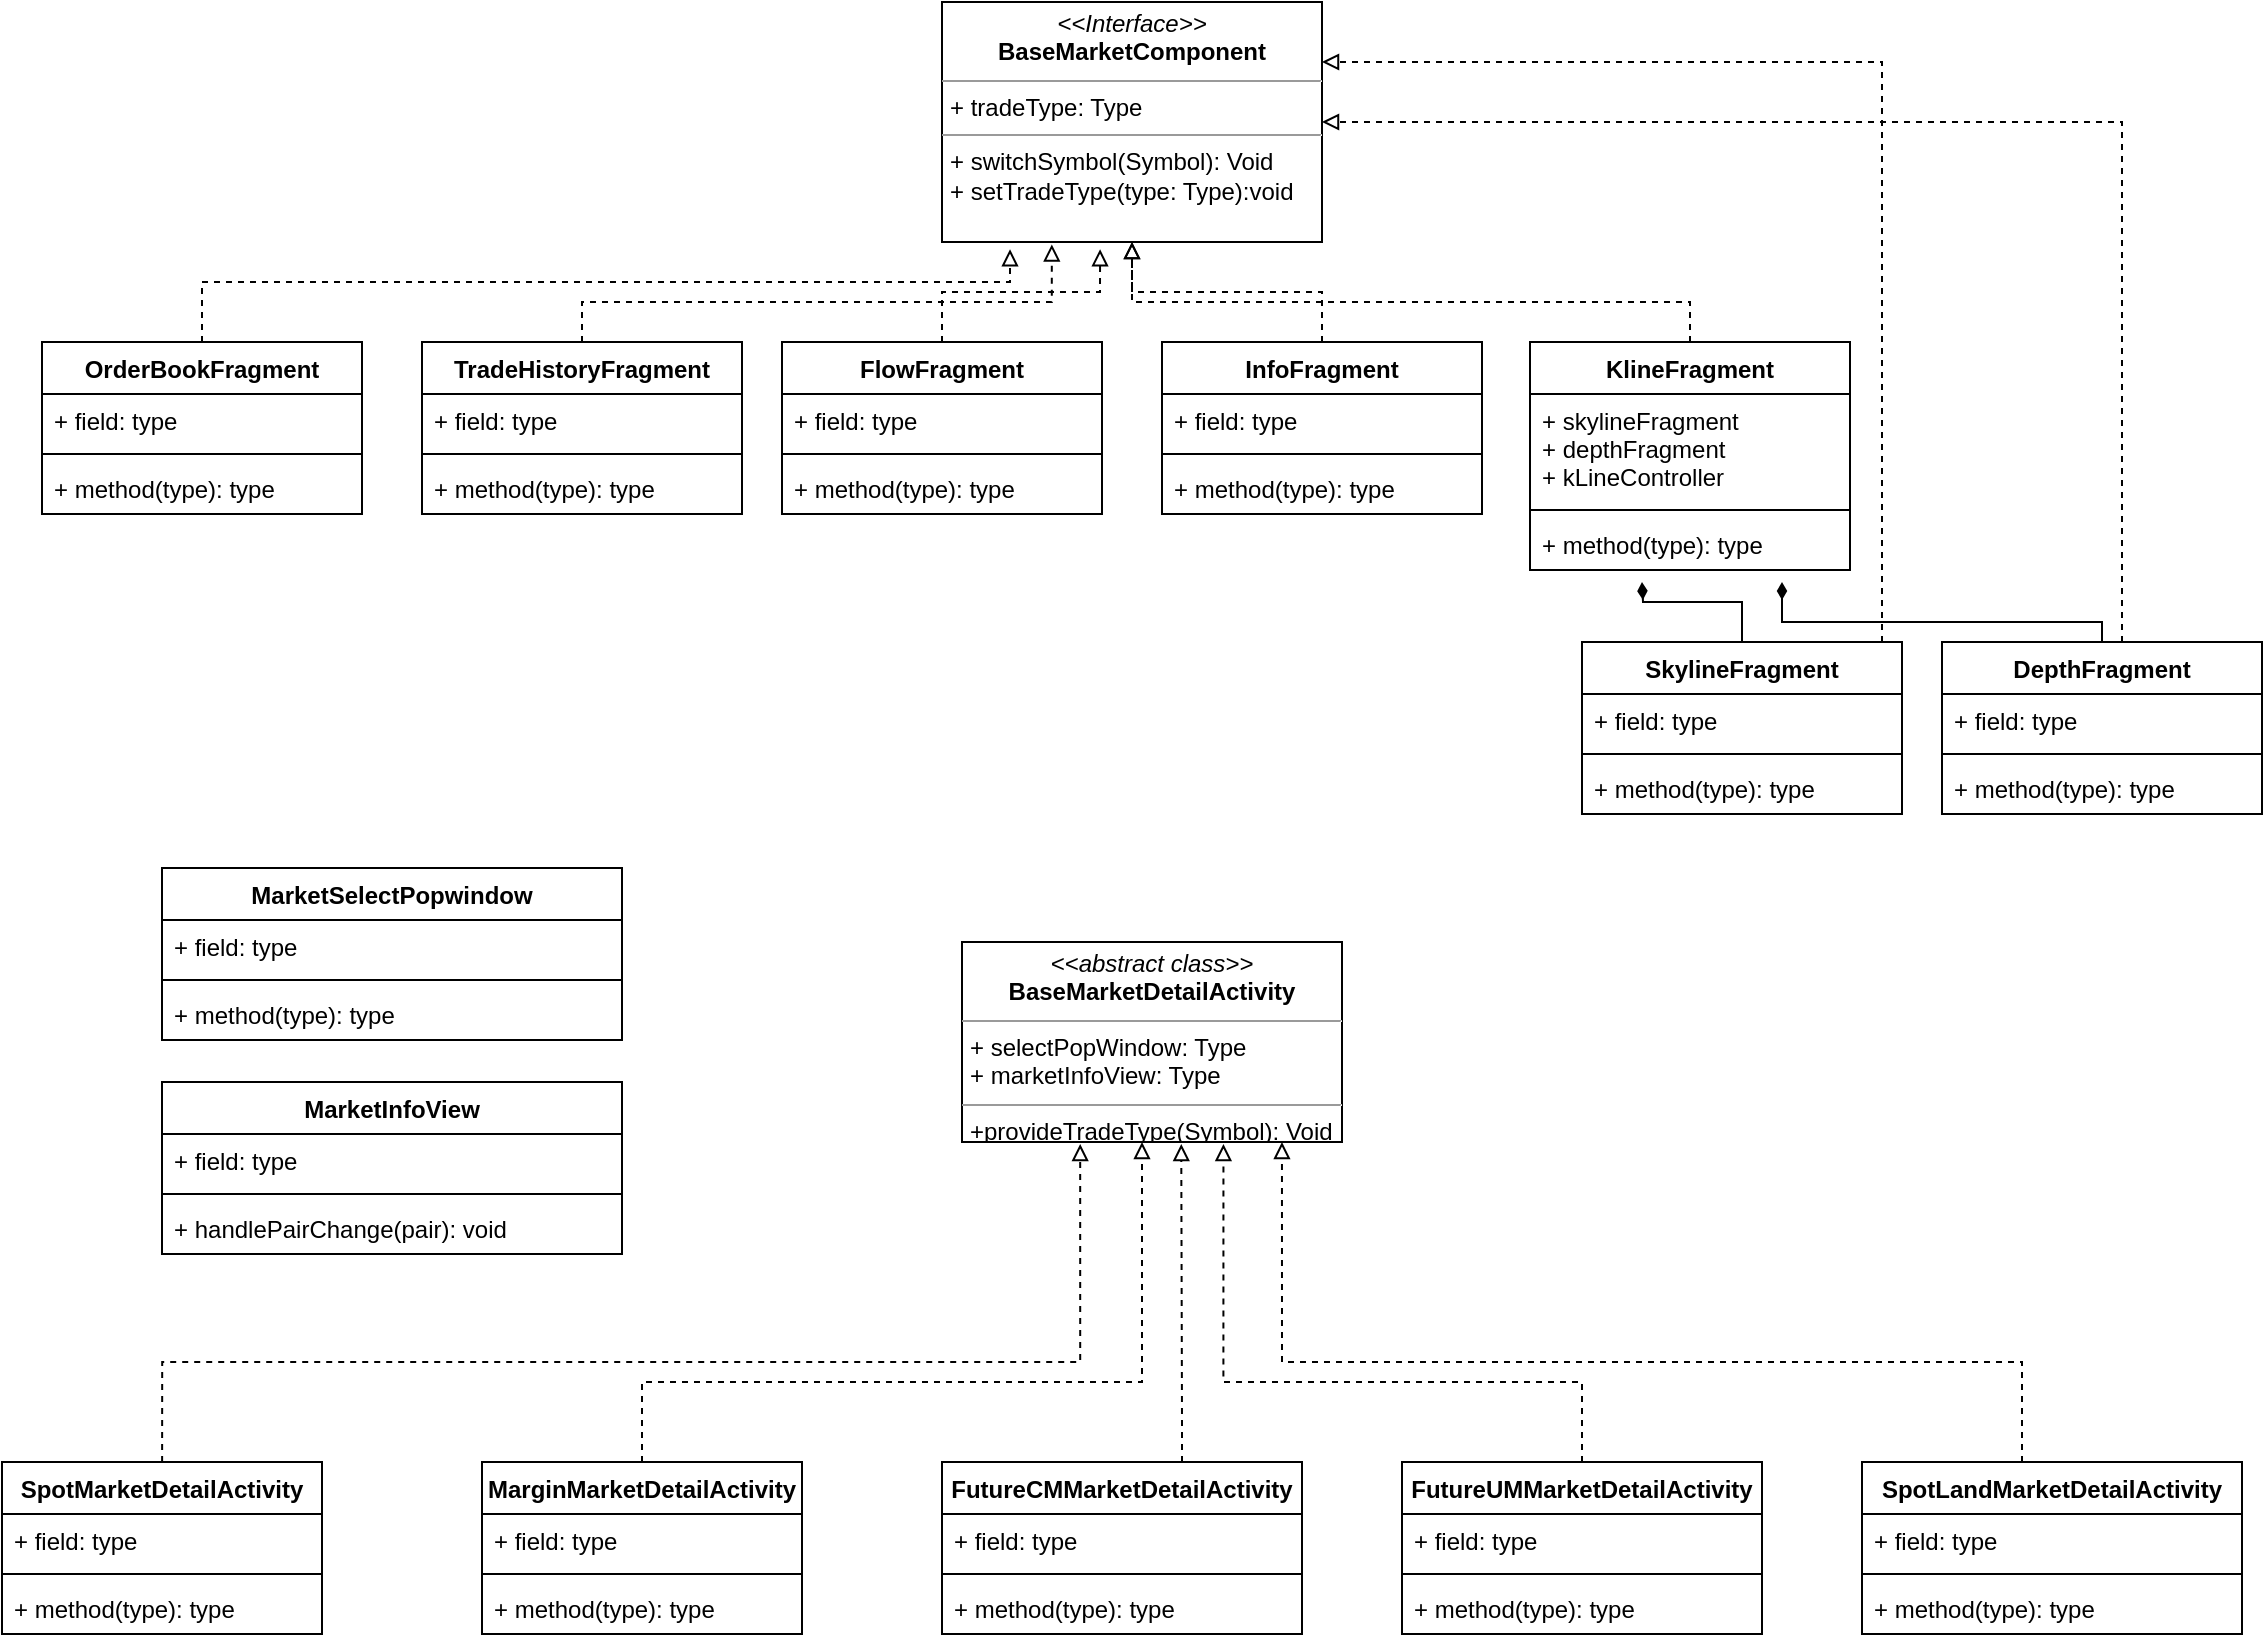 <mxfile version="14.6.6" type="github">
  <diagram id="C5RBs43oDa-KdzZeNtuy" name="Page-1">
    <mxGraphModel dx="2151" dy="879" grid="1" gridSize="10" guides="1" tooltips="1" connect="1" arrows="1" fold="1" page="1" pageScale="1" pageWidth="827" pageHeight="1169" math="0" shadow="0">
      <root>
        <mxCell id="WIyWlLk6GJQsqaUBKTNV-0" />
        <mxCell id="WIyWlLk6GJQsqaUBKTNV-1" parent="WIyWlLk6GJQsqaUBKTNV-0" />
        <mxCell id="ky48G_2lpGq2yE_ITVhJ-1" value="&lt;p style=&quot;margin: 0px ; margin-top: 4px ; text-align: center&quot;&gt;&lt;i&gt;&amp;lt;&amp;lt;Interface&amp;gt;&amp;gt;&lt;/i&gt;&lt;br&gt;&lt;b&gt;BaseMarketComponent&lt;/b&gt;&lt;br&gt;&lt;/p&gt;&lt;hr size=&quot;1&quot;&gt;&lt;p style=&quot;margin: 0px ; margin-left: 4px&quot;&gt;+ tradeType: Type&lt;br&gt;&lt;/p&gt;&lt;hr size=&quot;1&quot;&gt;&lt;p style=&quot;margin: 0px ; margin-left: 4px&quot;&gt;+ switchSymbol(Symbol): Void&lt;/p&gt;&lt;p style=&quot;margin: 0px ; margin-left: 4px&quot;&gt;+ setTradeType(type: Type):void&lt;/p&gt;" style="verticalAlign=top;align=left;overflow=fill;fontSize=12;fontFamily=Helvetica;html=1;" vertex="1" parent="WIyWlLk6GJQsqaUBKTNV-1">
          <mxGeometry x="120" y="530" width="190" height="120" as="geometry" />
        </mxCell>
        <mxCell id="ky48G_2lpGq2yE_ITVhJ-33" style="edgeStyle=orthogonalEdgeStyle;rounded=0;orthogonalLoop=1;jettySize=auto;html=1;entryX=0.416;entryY=1.03;entryDx=0;entryDy=0;entryPerimeter=0;dashed=1;endArrow=block;endFill=0;" edge="1" parent="WIyWlLk6GJQsqaUBKTNV-1" source="ky48G_2lpGq2yE_ITVhJ-3" target="ky48G_2lpGq2yE_ITVhJ-1">
          <mxGeometry relative="1" as="geometry" />
        </mxCell>
        <mxCell id="ky48G_2lpGq2yE_ITVhJ-3" value="FlowFragment" style="swimlane;fontStyle=1;align=center;verticalAlign=top;childLayout=stackLayout;horizontal=1;startSize=26;horizontalStack=0;resizeParent=1;resizeParentMax=0;resizeLast=0;collapsible=1;marginBottom=0;" vertex="1" parent="WIyWlLk6GJQsqaUBKTNV-1">
          <mxGeometry x="40" y="700" width="160" height="86" as="geometry" />
        </mxCell>
        <mxCell id="ky48G_2lpGq2yE_ITVhJ-4" value="+ field: type" style="text;strokeColor=none;fillColor=none;align=left;verticalAlign=top;spacingLeft=4;spacingRight=4;overflow=hidden;rotatable=0;points=[[0,0.5],[1,0.5]];portConstraint=eastwest;" vertex="1" parent="ky48G_2lpGq2yE_ITVhJ-3">
          <mxGeometry y="26" width="160" height="26" as="geometry" />
        </mxCell>
        <mxCell id="ky48G_2lpGq2yE_ITVhJ-5" value="" style="line;strokeWidth=1;fillColor=none;align=left;verticalAlign=middle;spacingTop=-1;spacingLeft=3;spacingRight=3;rotatable=0;labelPosition=right;points=[];portConstraint=eastwest;" vertex="1" parent="ky48G_2lpGq2yE_ITVhJ-3">
          <mxGeometry y="52" width="160" height="8" as="geometry" />
        </mxCell>
        <mxCell id="ky48G_2lpGq2yE_ITVhJ-6" value="+ method(type): type" style="text;strokeColor=none;fillColor=none;align=left;verticalAlign=top;spacingLeft=4;spacingRight=4;overflow=hidden;rotatable=0;points=[[0,0.5],[1,0.5]];portConstraint=eastwest;" vertex="1" parent="ky48G_2lpGq2yE_ITVhJ-3">
          <mxGeometry y="60" width="160" height="26" as="geometry" />
        </mxCell>
        <mxCell id="ky48G_2lpGq2yE_ITVhJ-35" style="edgeStyle=orthogonalEdgeStyle;rounded=0;orthogonalLoop=1;jettySize=auto;html=1;entryX=0.179;entryY=1.03;entryDx=0;entryDy=0;entryPerimeter=0;dashed=1;endArrow=block;endFill=0;" edge="1" parent="WIyWlLk6GJQsqaUBKTNV-1" source="ky48G_2lpGq2yE_ITVhJ-7" target="ky48G_2lpGq2yE_ITVhJ-1">
          <mxGeometry relative="1" as="geometry">
            <Array as="points">
              <mxPoint x="-250" y="670" />
              <mxPoint x="154" y="670" />
            </Array>
          </mxGeometry>
        </mxCell>
        <mxCell id="ky48G_2lpGq2yE_ITVhJ-7" value="OrderBookFragment" style="swimlane;fontStyle=1;align=center;verticalAlign=top;childLayout=stackLayout;horizontal=1;startSize=26;horizontalStack=0;resizeParent=1;resizeParentMax=0;resizeLast=0;collapsible=1;marginBottom=0;" vertex="1" parent="WIyWlLk6GJQsqaUBKTNV-1">
          <mxGeometry x="-330" y="700" width="160" height="86" as="geometry" />
        </mxCell>
        <mxCell id="ky48G_2lpGq2yE_ITVhJ-8" value="+ field: type" style="text;strokeColor=none;fillColor=none;align=left;verticalAlign=top;spacingLeft=4;spacingRight=4;overflow=hidden;rotatable=0;points=[[0,0.5],[1,0.5]];portConstraint=eastwest;" vertex="1" parent="ky48G_2lpGq2yE_ITVhJ-7">
          <mxGeometry y="26" width="160" height="26" as="geometry" />
        </mxCell>
        <mxCell id="ky48G_2lpGq2yE_ITVhJ-9" value="" style="line;strokeWidth=1;fillColor=none;align=left;verticalAlign=middle;spacingTop=-1;spacingLeft=3;spacingRight=3;rotatable=0;labelPosition=right;points=[];portConstraint=eastwest;" vertex="1" parent="ky48G_2lpGq2yE_ITVhJ-7">
          <mxGeometry y="52" width="160" height="8" as="geometry" />
        </mxCell>
        <mxCell id="ky48G_2lpGq2yE_ITVhJ-10" value="+ method(type): type" style="text;strokeColor=none;fillColor=none;align=left;verticalAlign=top;spacingLeft=4;spacingRight=4;overflow=hidden;rotatable=0;points=[[0,0.5],[1,0.5]];portConstraint=eastwest;" vertex="1" parent="ky48G_2lpGq2yE_ITVhJ-7">
          <mxGeometry y="60" width="160" height="26" as="geometry" />
        </mxCell>
        <mxCell id="ky48G_2lpGq2yE_ITVhJ-34" style="edgeStyle=orthogonalEdgeStyle;rounded=0;orthogonalLoop=1;jettySize=auto;html=1;entryX=0.289;entryY=1.01;entryDx=0;entryDy=0;entryPerimeter=0;dashed=1;endArrow=block;endFill=0;" edge="1" parent="WIyWlLk6GJQsqaUBKTNV-1" source="ky48G_2lpGq2yE_ITVhJ-11" target="ky48G_2lpGq2yE_ITVhJ-1">
          <mxGeometry relative="1" as="geometry">
            <Array as="points">
              <mxPoint x="-60" y="680" />
              <mxPoint x="175" y="680" />
            </Array>
          </mxGeometry>
        </mxCell>
        <mxCell id="ky48G_2lpGq2yE_ITVhJ-11" value="TradeHistoryFragment" style="swimlane;fontStyle=1;align=center;verticalAlign=top;childLayout=stackLayout;horizontal=1;startSize=26;horizontalStack=0;resizeParent=1;resizeParentMax=0;resizeLast=0;collapsible=1;marginBottom=0;" vertex="1" parent="WIyWlLk6GJQsqaUBKTNV-1">
          <mxGeometry x="-140" y="700" width="160" height="86" as="geometry" />
        </mxCell>
        <mxCell id="ky48G_2lpGq2yE_ITVhJ-12" value="+ field: type" style="text;strokeColor=none;fillColor=none;align=left;verticalAlign=top;spacingLeft=4;spacingRight=4;overflow=hidden;rotatable=0;points=[[0,0.5],[1,0.5]];portConstraint=eastwest;" vertex="1" parent="ky48G_2lpGq2yE_ITVhJ-11">
          <mxGeometry y="26" width="160" height="26" as="geometry" />
        </mxCell>
        <mxCell id="ky48G_2lpGq2yE_ITVhJ-13" value="" style="line;strokeWidth=1;fillColor=none;align=left;verticalAlign=middle;spacingTop=-1;spacingLeft=3;spacingRight=3;rotatable=0;labelPosition=right;points=[];portConstraint=eastwest;" vertex="1" parent="ky48G_2lpGq2yE_ITVhJ-11">
          <mxGeometry y="52" width="160" height="8" as="geometry" />
        </mxCell>
        <mxCell id="ky48G_2lpGq2yE_ITVhJ-14" value="+ method(type): type" style="text;strokeColor=none;fillColor=none;align=left;verticalAlign=top;spacingLeft=4;spacingRight=4;overflow=hidden;rotatable=0;points=[[0,0.5],[1,0.5]];portConstraint=eastwest;" vertex="1" parent="ky48G_2lpGq2yE_ITVhJ-11">
          <mxGeometry y="60" width="160" height="26" as="geometry" />
        </mxCell>
        <mxCell id="ky48G_2lpGq2yE_ITVhJ-32" style="edgeStyle=orthogonalEdgeStyle;rounded=0;orthogonalLoop=1;jettySize=auto;html=1;entryX=0.5;entryY=1;entryDx=0;entryDy=0;dashed=1;endArrow=block;endFill=0;" edge="1" parent="WIyWlLk6GJQsqaUBKTNV-1" source="ky48G_2lpGq2yE_ITVhJ-15" target="ky48G_2lpGq2yE_ITVhJ-1">
          <mxGeometry relative="1" as="geometry" />
        </mxCell>
        <mxCell id="ky48G_2lpGq2yE_ITVhJ-15" value="InfoFragment" style="swimlane;fontStyle=1;align=center;verticalAlign=top;childLayout=stackLayout;horizontal=1;startSize=26;horizontalStack=0;resizeParent=1;resizeParentMax=0;resizeLast=0;collapsible=1;marginBottom=0;" vertex="1" parent="WIyWlLk6GJQsqaUBKTNV-1">
          <mxGeometry x="230" y="700" width="160" height="86" as="geometry" />
        </mxCell>
        <mxCell id="ky48G_2lpGq2yE_ITVhJ-16" value="+ field: type" style="text;strokeColor=none;fillColor=none;align=left;verticalAlign=top;spacingLeft=4;spacingRight=4;overflow=hidden;rotatable=0;points=[[0,0.5],[1,0.5]];portConstraint=eastwest;" vertex="1" parent="ky48G_2lpGq2yE_ITVhJ-15">
          <mxGeometry y="26" width="160" height="26" as="geometry" />
        </mxCell>
        <mxCell id="ky48G_2lpGq2yE_ITVhJ-17" value="" style="line;strokeWidth=1;fillColor=none;align=left;verticalAlign=middle;spacingTop=-1;spacingLeft=3;spacingRight=3;rotatable=0;labelPosition=right;points=[];portConstraint=eastwest;" vertex="1" parent="ky48G_2lpGq2yE_ITVhJ-15">
          <mxGeometry y="52" width="160" height="8" as="geometry" />
        </mxCell>
        <mxCell id="ky48G_2lpGq2yE_ITVhJ-18" value="+ method(type): type" style="text;strokeColor=none;fillColor=none;align=left;verticalAlign=top;spacingLeft=4;spacingRight=4;overflow=hidden;rotatable=0;points=[[0,0.5],[1,0.5]];portConstraint=eastwest;" vertex="1" parent="ky48G_2lpGq2yE_ITVhJ-15">
          <mxGeometry y="60" width="160" height="26" as="geometry" />
        </mxCell>
        <mxCell id="ky48G_2lpGq2yE_ITVhJ-31" style="edgeStyle=orthogonalEdgeStyle;rounded=0;orthogonalLoop=1;jettySize=auto;html=1;entryX=0.5;entryY=1;entryDx=0;entryDy=0;dashed=1;endArrow=block;endFill=0;" edge="1" parent="WIyWlLk6GJQsqaUBKTNV-1" source="ky48G_2lpGq2yE_ITVhJ-19" target="ky48G_2lpGq2yE_ITVhJ-1">
          <mxGeometry relative="1" as="geometry">
            <Array as="points">
              <mxPoint x="494" y="680" />
              <mxPoint x="215" y="680" />
            </Array>
          </mxGeometry>
        </mxCell>
        <mxCell id="ky48G_2lpGq2yE_ITVhJ-19" value="KlineFragment" style="swimlane;fontStyle=1;align=center;verticalAlign=top;childLayout=stackLayout;horizontal=1;startSize=26;horizontalStack=0;resizeParent=1;resizeParentMax=0;resizeLast=0;collapsible=1;marginBottom=0;" vertex="1" parent="WIyWlLk6GJQsqaUBKTNV-1">
          <mxGeometry x="414" y="700" width="160" height="114" as="geometry" />
        </mxCell>
        <mxCell id="ky48G_2lpGq2yE_ITVhJ-20" value="+ skylineFragment&#xa;+ depthFragment&#xa;+ kLineController" style="text;strokeColor=none;fillColor=none;align=left;verticalAlign=top;spacingLeft=4;spacingRight=4;overflow=hidden;rotatable=0;points=[[0,0.5],[1,0.5]];portConstraint=eastwest;" vertex="1" parent="ky48G_2lpGq2yE_ITVhJ-19">
          <mxGeometry y="26" width="160" height="54" as="geometry" />
        </mxCell>
        <mxCell id="ky48G_2lpGq2yE_ITVhJ-21" value="" style="line;strokeWidth=1;fillColor=none;align=left;verticalAlign=middle;spacingTop=-1;spacingLeft=3;spacingRight=3;rotatable=0;labelPosition=right;points=[];portConstraint=eastwest;" vertex="1" parent="ky48G_2lpGq2yE_ITVhJ-19">
          <mxGeometry y="80" width="160" height="8" as="geometry" />
        </mxCell>
        <mxCell id="ky48G_2lpGq2yE_ITVhJ-22" value="+ method(type): type" style="text;strokeColor=none;fillColor=none;align=left;verticalAlign=top;spacingLeft=4;spacingRight=4;overflow=hidden;rotatable=0;points=[[0,0.5],[1,0.5]];portConstraint=eastwest;" vertex="1" parent="ky48G_2lpGq2yE_ITVhJ-19">
          <mxGeometry y="88" width="160" height="26" as="geometry" />
        </mxCell>
        <mxCell id="ky48G_2lpGq2yE_ITVhJ-45" style="edgeStyle=orthogonalEdgeStyle;rounded=0;orthogonalLoop=1;jettySize=auto;html=1;entryX=1;entryY=0.25;entryDx=0;entryDy=0;dashed=1;endArrow=block;endFill=0;" edge="1" parent="WIyWlLk6GJQsqaUBKTNV-1" source="ky48G_2lpGq2yE_ITVhJ-36" target="ky48G_2lpGq2yE_ITVhJ-1">
          <mxGeometry relative="1" as="geometry">
            <Array as="points">
              <mxPoint x="590" y="560" />
            </Array>
          </mxGeometry>
        </mxCell>
        <mxCell id="ky48G_2lpGq2yE_ITVhJ-85" style="edgeStyle=orthogonalEdgeStyle;rounded=0;orthogonalLoop=1;jettySize=auto;html=1;endArrow=diamondThin;endFill=1;" edge="1" parent="WIyWlLk6GJQsqaUBKTNV-1" source="ky48G_2lpGq2yE_ITVhJ-36">
          <mxGeometry relative="1" as="geometry">
            <mxPoint x="470" y="820.0" as="targetPoint" />
          </mxGeometry>
        </mxCell>
        <mxCell id="ky48G_2lpGq2yE_ITVhJ-36" value="SkylineFragment" style="swimlane;fontStyle=1;align=center;verticalAlign=top;childLayout=stackLayout;horizontal=1;startSize=26;horizontalStack=0;resizeParent=1;resizeParentMax=0;resizeLast=0;collapsible=1;marginBottom=0;" vertex="1" parent="WIyWlLk6GJQsqaUBKTNV-1">
          <mxGeometry x="440" y="850" width="160" height="86" as="geometry" />
        </mxCell>
        <mxCell id="ky48G_2lpGq2yE_ITVhJ-37" value="+ field: type" style="text;strokeColor=none;fillColor=none;align=left;verticalAlign=top;spacingLeft=4;spacingRight=4;overflow=hidden;rotatable=0;points=[[0,0.5],[1,0.5]];portConstraint=eastwest;" vertex="1" parent="ky48G_2lpGq2yE_ITVhJ-36">
          <mxGeometry y="26" width="160" height="26" as="geometry" />
        </mxCell>
        <mxCell id="ky48G_2lpGq2yE_ITVhJ-38" value="" style="line;strokeWidth=1;fillColor=none;align=left;verticalAlign=middle;spacingTop=-1;spacingLeft=3;spacingRight=3;rotatable=0;labelPosition=right;points=[];portConstraint=eastwest;" vertex="1" parent="ky48G_2lpGq2yE_ITVhJ-36">
          <mxGeometry y="52" width="160" height="8" as="geometry" />
        </mxCell>
        <mxCell id="ky48G_2lpGq2yE_ITVhJ-39" value="+ method(type): type" style="text;strokeColor=none;fillColor=none;align=left;verticalAlign=top;spacingLeft=4;spacingRight=4;overflow=hidden;rotatable=0;points=[[0,0.5],[1,0.5]];portConstraint=eastwest;" vertex="1" parent="ky48G_2lpGq2yE_ITVhJ-36">
          <mxGeometry y="60" width="160" height="26" as="geometry" />
        </mxCell>
        <mxCell id="ky48G_2lpGq2yE_ITVhJ-46" style="edgeStyle=orthogonalEdgeStyle;rounded=0;orthogonalLoop=1;jettySize=auto;html=1;entryX=1;entryY=0.5;entryDx=0;entryDy=0;dashed=1;endArrow=block;endFill=0;" edge="1" parent="WIyWlLk6GJQsqaUBKTNV-1" source="ky48G_2lpGq2yE_ITVhJ-40" target="ky48G_2lpGq2yE_ITVhJ-1">
          <mxGeometry relative="1" as="geometry">
            <Array as="points">
              <mxPoint x="710" y="590" />
            </Array>
          </mxGeometry>
        </mxCell>
        <mxCell id="ky48G_2lpGq2yE_ITVhJ-86" style="edgeStyle=orthogonalEdgeStyle;rounded=0;orthogonalLoop=1;jettySize=auto;html=1;endArrow=diamondThin;endFill=1;" edge="1" parent="WIyWlLk6GJQsqaUBKTNV-1" source="ky48G_2lpGq2yE_ITVhJ-40">
          <mxGeometry relative="1" as="geometry">
            <mxPoint x="540" y="820" as="targetPoint" />
            <Array as="points">
              <mxPoint x="700" y="840" />
              <mxPoint x="540" y="840" />
            </Array>
          </mxGeometry>
        </mxCell>
        <mxCell id="ky48G_2lpGq2yE_ITVhJ-40" value="DepthFragment" style="swimlane;fontStyle=1;align=center;verticalAlign=top;childLayout=stackLayout;horizontal=1;startSize=26;horizontalStack=0;resizeParent=1;resizeParentMax=0;resizeLast=0;collapsible=1;marginBottom=0;" vertex="1" parent="WIyWlLk6GJQsqaUBKTNV-1">
          <mxGeometry x="620" y="850" width="160" height="86" as="geometry" />
        </mxCell>
        <mxCell id="ky48G_2lpGq2yE_ITVhJ-41" value="+ field: type" style="text;strokeColor=none;fillColor=none;align=left;verticalAlign=top;spacingLeft=4;spacingRight=4;overflow=hidden;rotatable=0;points=[[0,0.5],[1,0.5]];portConstraint=eastwest;" vertex="1" parent="ky48G_2lpGq2yE_ITVhJ-40">
          <mxGeometry y="26" width="160" height="26" as="geometry" />
        </mxCell>
        <mxCell id="ky48G_2lpGq2yE_ITVhJ-42" value="" style="line;strokeWidth=1;fillColor=none;align=left;verticalAlign=middle;spacingTop=-1;spacingLeft=3;spacingRight=3;rotatable=0;labelPosition=right;points=[];portConstraint=eastwest;" vertex="1" parent="ky48G_2lpGq2yE_ITVhJ-40">
          <mxGeometry y="52" width="160" height="8" as="geometry" />
        </mxCell>
        <mxCell id="ky48G_2lpGq2yE_ITVhJ-43" value="+ method(type): type" style="text;strokeColor=none;fillColor=none;align=left;verticalAlign=top;spacingLeft=4;spacingRight=4;overflow=hidden;rotatable=0;points=[[0,0.5],[1,0.5]];portConstraint=eastwest;" vertex="1" parent="ky48G_2lpGq2yE_ITVhJ-40">
          <mxGeometry y="60" width="160" height="26" as="geometry" />
        </mxCell>
        <mxCell id="ky48G_2lpGq2yE_ITVhJ-47" value="&lt;p style=&quot;margin: 0px ; margin-top: 4px ; text-align: center&quot;&gt;&lt;i&gt;&amp;lt;&amp;lt;abstract class&amp;gt;&amp;gt;&lt;/i&gt;&lt;br&gt;&lt;b&gt;BaseMarketDetailActivity&lt;/b&gt;&lt;br&gt;&lt;/p&gt;&lt;hr size=&quot;1&quot;&gt;&lt;p style=&quot;margin: 0px ; margin-left: 4px&quot;&gt;+ selectPopWindow: Type&lt;br&gt;&lt;/p&gt;&lt;p style=&quot;margin: 0px ; margin-left: 4px&quot;&gt;+ marketInfoView: Type&lt;/p&gt;&lt;hr size=&quot;1&quot;&gt;&lt;p style=&quot;margin: 0px ; margin-left: 4px&quot;&gt;+provideTradeType(Symbol): Void&lt;/p&gt;" style="verticalAlign=top;align=left;overflow=fill;fontSize=12;fontFamily=Helvetica;html=1;" vertex="1" parent="WIyWlLk6GJQsqaUBKTNV-1">
          <mxGeometry x="130" y="1000" width="190" height="100" as="geometry" />
        </mxCell>
        <mxCell id="ky48G_2lpGq2yE_ITVhJ-69" style="edgeStyle=orthogonalEdgeStyle;rounded=0;orthogonalLoop=1;jettySize=auto;html=1;dashed=1;endArrow=block;endFill=0;entryX=0.311;entryY=1.01;entryDx=0;entryDy=0;entryPerimeter=0;" edge="1" parent="WIyWlLk6GJQsqaUBKTNV-1" target="ky48G_2lpGq2yE_ITVhJ-47">
          <mxGeometry relative="1" as="geometry">
            <mxPoint x="-269.941" y="1260" as="sourcePoint" />
            <mxPoint x="190" y="1110" as="targetPoint" />
            <Array as="points">
              <mxPoint x="-270" y="1210" />
              <mxPoint x="189" y="1210" />
            </Array>
          </mxGeometry>
        </mxCell>
        <mxCell id="ky48G_2lpGq2yE_ITVhJ-48" value="SpotMarketDetailActivity" style="swimlane;fontStyle=1;align=center;verticalAlign=top;childLayout=stackLayout;horizontal=1;startSize=26;horizontalStack=0;resizeParent=1;resizeParentMax=0;resizeLast=0;collapsible=1;marginBottom=0;" vertex="1" parent="WIyWlLk6GJQsqaUBKTNV-1">
          <mxGeometry x="-350" y="1260" width="160" height="86" as="geometry" />
        </mxCell>
        <mxCell id="ky48G_2lpGq2yE_ITVhJ-49" value="+ field: type" style="text;strokeColor=none;fillColor=none;align=left;verticalAlign=top;spacingLeft=4;spacingRight=4;overflow=hidden;rotatable=0;points=[[0,0.5],[1,0.5]];portConstraint=eastwest;" vertex="1" parent="ky48G_2lpGq2yE_ITVhJ-48">
          <mxGeometry y="26" width="160" height="26" as="geometry" />
        </mxCell>
        <mxCell id="ky48G_2lpGq2yE_ITVhJ-50" value="" style="line;strokeWidth=1;fillColor=none;align=left;verticalAlign=middle;spacingTop=-1;spacingLeft=3;spacingRight=3;rotatable=0;labelPosition=right;points=[];portConstraint=eastwest;" vertex="1" parent="ky48G_2lpGq2yE_ITVhJ-48">
          <mxGeometry y="52" width="160" height="8" as="geometry" />
        </mxCell>
        <mxCell id="ky48G_2lpGq2yE_ITVhJ-51" value="+ method(type): type" style="text;strokeColor=none;fillColor=none;align=left;verticalAlign=top;spacingLeft=4;spacingRight=4;overflow=hidden;rotatable=0;points=[[0,0.5],[1,0.5]];portConstraint=eastwest;" vertex="1" parent="ky48G_2lpGq2yE_ITVhJ-48">
          <mxGeometry y="60" width="160" height="26" as="geometry" />
        </mxCell>
        <mxCell id="ky48G_2lpGq2yE_ITVhJ-73" style="edgeStyle=orthogonalEdgeStyle;rounded=0;orthogonalLoop=1;jettySize=auto;html=1;dashed=1;endArrow=block;endFill=0;entryX=0.842;entryY=1;entryDx=0;entryDy=0;entryPerimeter=0;" edge="1" parent="WIyWlLk6GJQsqaUBKTNV-1" source="ky48G_2lpGq2yE_ITVhJ-52" target="ky48G_2lpGq2yE_ITVhJ-47">
          <mxGeometry relative="1" as="geometry">
            <mxPoint x="290" y="1170" as="targetPoint" />
            <Array as="points">
              <mxPoint x="660" y="1210" />
              <mxPoint x="290" y="1210" />
            </Array>
          </mxGeometry>
        </mxCell>
        <mxCell id="ky48G_2lpGq2yE_ITVhJ-52" value="SpotLandMarketDetailActivity" style="swimlane;fontStyle=1;align=center;verticalAlign=top;childLayout=stackLayout;horizontal=1;startSize=26;horizontalStack=0;resizeParent=1;resizeParentMax=0;resizeLast=0;collapsible=1;marginBottom=0;" vertex="1" parent="WIyWlLk6GJQsqaUBKTNV-1">
          <mxGeometry x="580" y="1260" width="190" height="86" as="geometry" />
        </mxCell>
        <mxCell id="ky48G_2lpGq2yE_ITVhJ-53" value="+ field: type" style="text;strokeColor=none;fillColor=none;align=left;verticalAlign=top;spacingLeft=4;spacingRight=4;overflow=hidden;rotatable=0;points=[[0,0.5],[1,0.5]];portConstraint=eastwest;" vertex="1" parent="ky48G_2lpGq2yE_ITVhJ-52">
          <mxGeometry y="26" width="190" height="26" as="geometry" />
        </mxCell>
        <mxCell id="ky48G_2lpGq2yE_ITVhJ-54" value="" style="line;strokeWidth=1;fillColor=none;align=left;verticalAlign=middle;spacingTop=-1;spacingLeft=3;spacingRight=3;rotatable=0;labelPosition=right;points=[];portConstraint=eastwest;" vertex="1" parent="ky48G_2lpGq2yE_ITVhJ-52">
          <mxGeometry y="52" width="190" height="8" as="geometry" />
        </mxCell>
        <mxCell id="ky48G_2lpGq2yE_ITVhJ-55" value="+ method(type): type" style="text;strokeColor=none;fillColor=none;align=left;verticalAlign=top;spacingLeft=4;spacingRight=4;overflow=hidden;rotatable=0;points=[[0,0.5],[1,0.5]];portConstraint=eastwest;" vertex="1" parent="ky48G_2lpGq2yE_ITVhJ-52">
          <mxGeometry y="60" width="190" height="26" as="geometry" />
        </mxCell>
        <mxCell id="ky48G_2lpGq2yE_ITVhJ-84" style="edgeStyle=orthogonalEdgeStyle;rounded=0;orthogonalLoop=1;jettySize=auto;html=1;dashed=1;endArrow=block;endFill=0;entryX=0.688;entryY=1.01;entryDx=0;entryDy=0;entryPerimeter=0;" edge="1" parent="WIyWlLk6GJQsqaUBKTNV-1" source="ky48G_2lpGq2yE_ITVhJ-56" target="ky48G_2lpGq2yE_ITVhJ-47">
          <mxGeometry relative="1" as="geometry">
            <mxPoint x="260" y="1110" as="targetPoint" />
            <Array as="points">
              <mxPoint x="440" y="1220" />
              <mxPoint x="261" y="1220" />
            </Array>
          </mxGeometry>
        </mxCell>
        <mxCell id="ky48G_2lpGq2yE_ITVhJ-56" value="FutureUMMarketDetailActivity" style="swimlane;fontStyle=1;align=center;verticalAlign=top;childLayout=stackLayout;horizontal=1;startSize=26;horizontalStack=0;resizeParent=1;resizeParentMax=0;resizeLast=0;collapsible=1;marginBottom=0;" vertex="1" parent="WIyWlLk6GJQsqaUBKTNV-1">
          <mxGeometry x="350" y="1260" width="180" height="86" as="geometry" />
        </mxCell>
        <mxCell id="ky48G_2lpGq2yE_ITVhJ-57" value="+ field: type" style="text;strokeColor=none;fillColor=none;align=left;verticalAlign=top;spacingLeft=4;spacingRight=4;overflow=hidden;rotatable=0;points=[[0,0.5],[1,0.5]];portConstraint=eastwest;" vertex="1" parent="ky48G_2lpGq2yE_ITVhJ-56">
          <mxGeometry y="26" width="180" height="26" as="geometry" />
        </mxCell>
        <mxCell id="ky48G_2lpGq2yE_ITVhJ-58" value="" style="line;strokeWidth=1;fillColor=none;align=left;verticalAlign=middle;spacingTop=-1;spacingLeft=3;spacingRight=3;rotatable=0;labelPosition=right;points=[];portConstraint=eastwest;" vertex="1" parent="ky48G_2lpGq2yE_ITVhJ-56">
          <mxGeometry y="52" width="180" height="8" as="geometry" />
        </mxCell>
        <mxCell id="ky48G_2lpGq2yE_ITVhJ-59" value="+ method(type): type" style="text;strokeColor=none;fillColor=none;align=left;verticalAlign=top;spacingLeft=4;spacingRight=4;overflow=hidden;rotatable=0;points=[[0,0.5],[1,0.5]];portConstraint=eastwest;" vertex="1" parent="ky48G_2lpGq2yE_ITVhJ-56">
          <mxGeometry y="60" width="180" height="26" as="geometry" />
        </mxCell>
        <mxCell id="ky48G_2lpGq2yE_ITVhJ-70" style="edgeStyle=orthogonalEdgeStyle;rounded=0;orthogonalLoop=1;jettySize=auto;html=1;dashed=1;endArrow=block;endFill=0;" edge="1" parent="WIyWlLk6GJQsqaUBKTNV-1" source="ky48G_2lpGq2yE_ITVhJ-60">
          <mxGeometry relative="1" as="geometry">
            <mxPoint x="220" y="1100" as="targetPoint" />
            <Array as="points">
              <mxPoint x="-30" y="1220" />
              <mxPoint x="220" y="1220" />
              <mxPoint x="220" y="1100" />
            </Array>
          </mxGeometry>
        </mxCell>
        <mxCell id="ky48G_2lpGq2yE_ITVhJ-60" value="MarginMarketDetailActivity" style="swimlane;fontStyle=1;align=center;verticalAlign=top;childLayout=stackLayout;horizontal=1;startSize=26;horizontalStack=0;resizeParent=1;resizeParentMax=0;resizeLast=0;collapsible=1;marginBottom=0;" vertex="1" parent="WIyWlLk6GJQsqaUBKTNV-1">
          <mxGeometry x="-110" y="1260" width="160" height="86" as="geometry" />
        </mxCell>
        <mxCell id="ky48G_2lpGq2yE_ITVhJ-61" value="+ field: type" style="text;strokeColor=none;fillColor=none;align=left;verticalAlign=top;spacingLeft=4;spacingRight=4;overflow=hidden;rotatable=0;points=[[0,0.5],[1,0.5]];portConstraint=eastwest;" vertex="1" parent="ky48G_2lpGq2yE_ITVhJ-60">
          <mxGeometry y="26" width="160" height="26" as="geometry" />
        </mxCell>
        <mxCell id="ky48G_2lpGq2yE_ITVhJ-62" value="" style="line;strokeWidth=1;fillColor=none;align=left;verticalAlign=middle;spacingTop=-1;spacingLeft=3;spacingRight=3;rotatable=0;labelPosition=right;points=[];portConstraint=eastwest;" vertex="1" parent="ky48G_2lpGq2yE_ITVhJ-60">
          <mxGeometry y="52" width="160" height="8" as="geometry" />
        </mxCell>
        <mxCell id="ky48G_2lpGq2yE_ITVhJ-63" value="+ method(type): type" style="text;strokeColor=none;fillColor=none;align=left;verticalAlign=top;spacingLeft=4;spacingRight=4;overflow=hidden;rotatable=0;points=[[0,0.5],[1,0.5]];portConstraint=eastwest;" vertex="1" parent="ky48G_2lpGq2yE_ITVhJ-60">
          <mxGeometry y="60" width="160" height="26" as="geometry" />
        </mxCell>
        <mxCell id="ky48G_2lpGq2yE_ITVhJ-83" style="edgeStyle=orthogonalEdgeStyle;rounded=0;orthogonalLoop=1;jettySize=auto;html=1;dashed=1;endArrow=block;endFill=0;entryX=0.577;entryY=1.01;entryDx=0;entryDy=0;entryPerimeter=0;" edge="1" parent="WIyWlLk6GJQsqaUBKTNV-1" source="ky48G_2lpGq2yE_ITVhJ-64" target="ky48G_2lpGq2yE_ITVhJ-47">
          <mxGeometry relative="1" as="geometry">
            <mxPoint x="240" y="1110" as="targetPoint" />
            <Array as="points">
              <mxPoint x="240" y="1240" />
              <mxPoint x="240" y="1240" />
            </Array>
          </mxGeometry>
        </mxCell>
        <mxCell id="ky48G_2lpGq2yE_ITVhJ-64" value="FutureCMMarketDetailActivity" style="swimlane;fontStyle=1;align=center;verticalAlign=top;childLayout=stackLayout;horizontal=1;startSize=26;horizontalStack=0;resizeParent=1;resizeParentMax=0;resizeLast=0;collapsible=1;marginBottom=0;" vertex="1" parent="WIyWlLk6GJQsqaUBKTNV-1">
          <mxGeometry x="120" y="1260" width="180" height="86" as="geometry" />
        </mxCell>
        <mxCell id="ky48G_2lpGq2yE_ITVhJ-65" value="+ field: type" style="text;strokeColor=none;fillColor=none;align=left;verticalAlign=top;spacingLeft=4;spacingRight=4;overflow=hidden;rotatable=0;points=[[0,0.5],[1,0.5]];portConstraint=eastwest;" vertex="1" parent="ky48G_2lpGq2yE_ITVhJ-64">
          <mxGeometry y="26" width="180" height="26" as="geometry" />
        </mxCell>
        <mxCell id="ky48G_2lpGq2yE_ITVhJ-66" value="" style="line;strokeWidth=1;fillColor=none;align=left;verticalAlign=middle;spacingTop=-1;spacingLeft=3;spacingRight=3;rotatable=0;labelPosition=right;points=[];portConstraint=eastwest;" vertex="1" parent="ky48G_2lpGq2yE_ITVhJ-64">
          <mxGeometry y="52" width="180" height="8" as="geometry" />
        </mxCell>
        <mxCell id="ky48G_2lpGq2yE_ITVhJ-67" value="+ method(type): type" style="text;strokeColor=none;fillColor=none;align=left;verticalAlign=top;spacingLeft=4;spacingRight=4;overflow=hidden;rotatable=0;points=[[0,0.5],[1,0.5]];portConstraint=eastwest;" vertex="1" parent="ky48G_2lpGq2yE_ITVhJ-64">
          <mxGeometry y="60" width="180" height="26" as="geometry" />
        </mxCell>
        <mxCell id="ky48G_2lpGq2yE_ITVhJ-75" value="MarketSelectPopwindow" style="swimlane;fontStyle=1;align=center;verticalAlign=top;childLayout=stackLayout;horizontal=1;startSize=26;horizontalStack=0;resizeParent=1;resizeParentMax=0;resizeLast=0;collapsible=1;marginBottom=0;" vertex="1" parent="WIyWlLk6GJQsqaUBKTNV-1">
          <mxGeometry x="-270" y="963" width="230" height="86" as="geometry" />
        </mxCell>
        <mxCell id="ky48G_2lpGq2yE_ITVhJ-76" value="+ field: type" style="text;strokeColor=none;fillColor=none;align=left;verticalAlign=top;spacingLeft=4;spacingRight=4;overflow=hidden;rotatable=0;points=[[0,0.5],[1,0.5]];portConstraint=eastwest;" vertex="1" parent="ky48G_2lpGq2yE_ITVhJ-75">
          <mxGeometry y="26" width="230" height="26" as="geometry" />
        </mxCell>
        <mxCell id="ky48G_2lpGq2yE_ITVhJ-77" value="" style="line;strokeWidth=1;fillColor=none;align=left;verticalAlign=middle;spacingTop=-1;spacingLeft=3;spacingRight=3;rotatable=0;labelPosition=right;points=[];portConstraint=eastwest;" vertex="1" parent="ky48G_2lpGq2yE_ITVhJ-75">
          <mxGeometry y="52" width="230" height="8" as="geometry" />
        </mxCell>
        <mxCell id="ky48G_2lpGq2yE_ITVhJ-78" value="+ method(type): type" style="text;strokeColor=none;fillColor=none;align=left;verticalAlign=top;spacingLeft=4;spacingRight=4;overflow=hidden;rotatable=0;points=[[0,0.5],[1,0.5]];portConstraint=eastwest;" vertex="1" parent="ky48G_2lpGq2yE_ITVhJ-75">
          <mxGeometry y="60" width="230" height="26" as="geometry" />
        </mxCell>
        <mxCell id="ky48G_2lpGq2yE_ITVhJ-79" value="MarketInfoView" style="swimlane;fontStyle=1;align=center;verticalAlign=top;childLayout=stackLayout;horizontal=1;startSize=26;horizontalStack=0;resizeParent=1;resizeParentMax=0;resizeLast=0;collapsible=1;marginBottom=0;" vertex="1" parent="WIyWlLk6GJQsqaUBKTNV-1">
          <mxGeometry x="-270" y="1070" width="230" height="86" as="geometry" />
        </mxCell>
        <mxCell id="ky48G_2lpGq2yE_ITVhJ-80" value="+ field: type" style="text;strokeColor=none;fillColor=none;align=left;verticalAlign=top;spacingLeft=4;spacingRight=4;overflow=hidden;rotatable=0;points=[[0,0.5],[1,0.5]];portConstraint=eastwest;" vertex="1" parent="ky48G_2lpGq2yE_ITVhJ-79">
          <mxGeometry y="26" width="230" height="26" as="geometry" />
        </mxCell>
        <mxCell id="ky48G_2lpGq2yE_ITVhJ-81" value="" style="line;strokeWidth=1;fillColor=none;align=left;verticalAlign=middle;spacingTop=-1;spacingLeft=3;spacingRight=3;rotatable=0;labelPosition=right;points=[];portConstraint=eastwest;" vertex="1" parent="ky48G_2lpGq2yE_ITVhJ-79">
          <mxGeometry y="52" width="230" height="8" as="geometry" />
        </mxCell>
        <mxCell id="ky48G_2lpGq2yE_ITVhJ-82" value="+ handlePairChange(pair): void" style="text;strokeColor=none;fillColor=none;align=left;verticalAlign=top;spacingLeft=4;spacingRight=4;overflow=hidden;rotatable=0;points=[[0,0.5],[1,0.5]];portConstraint=eastwest;" vertex="1" parent="ky48G_2lpGq2yE_ITVhJ-79">
          <mxGeometry y="60" width="230" height="26" as="geometry" />
        </mxCell>
      </root>
    </mxGraphModel>
  </diagram>
</mxfile>
